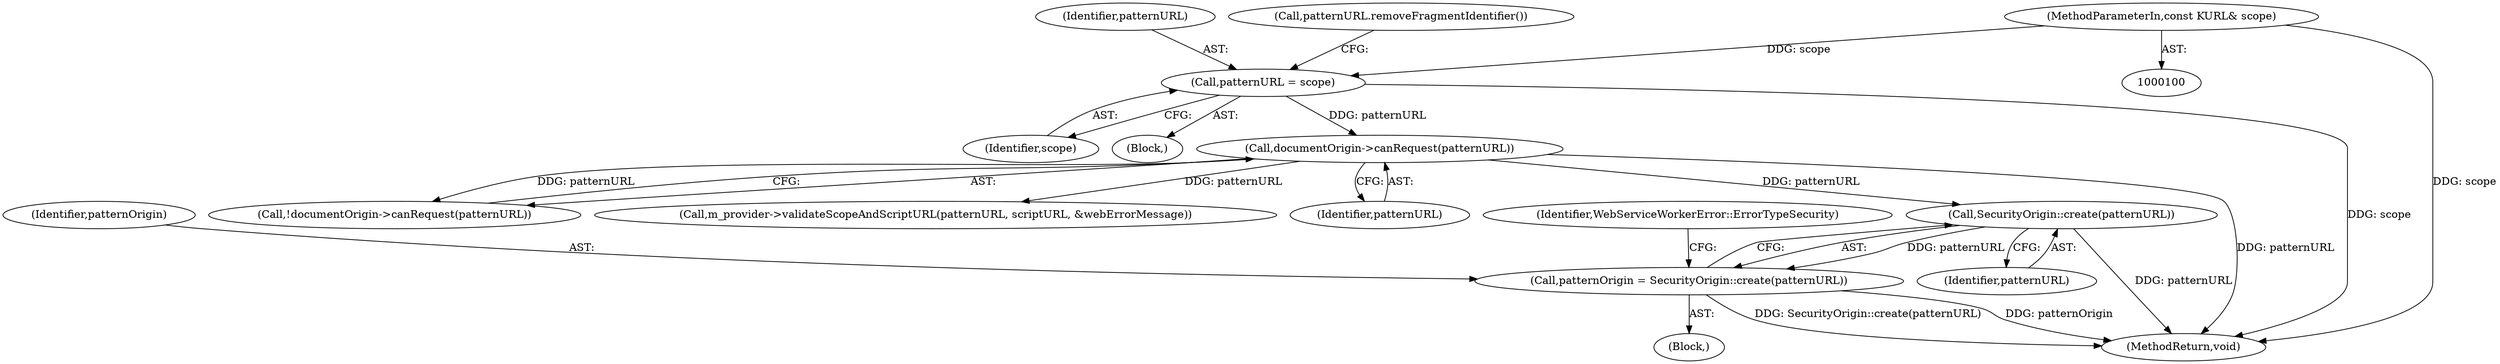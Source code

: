digraph "0_Chrome_5289a5d4c98681e9a0f2d28da0c7aa35e282db57@API" {
"1000208" [label="(Call,SecurityOrigin::create(patternURL))"];
"1000202" [label="(Call,documentOrigin->canRequest(patternURL))"];
"1000196" [label="(Call,patternURL = scope)"];
"1000103" [label="(MethodParameterIn,const KURL& scope)"];
"1000206" [label="(Call,patternOrigin = SecurityOrigin::create(patternURL))"];
"1000201" [label="(Call,!documentOrigin->canRequest(patternURL))"];
"1000197" [label="(Identifier,patternURL)"];
"1000206" [label="(Call,patternOrigin = SecurityOrigin::create(patternURL))"];
"1000284" [label="(MethodReturn,void)"];
"1000242" [label="(Call,m_provider->validateScopeAndScriptURL(patternURL, scriptURL, &webErrorMessage))"];
"1000207" [label="(Identifier,patternOrigin)"];
"1000198" [label="(Identifier,scope)"];
"1000196" [label="(Call,patternURL = scope)"];
"1000204" [label="(Block,)"];
"1000209" [label="(Identifier,patternURL)"];
"1000105" [label="(Block,)"];
"1000103" [label="(MethodParameterIn,const KURL& scope)"];
"1000208" [label="(Call,SecurityOrigin::create(patternURL))"];
"1000199" [label="(Call,patternURL.removeFragmentIdentifier())"];
"1000202" [label="(Call,documentOrigin->canRequest(patternURL))"];
"1000203" [label="(Identifier,patternURL)"];
"1000212" [label="(Identifier,WebServiceWorkerError::ErrorTypeSecurity)"];
"1000208" -> "1000206"  [label="AST: "];
"1000208" -> "1000209"  [label="CFG: "];
"1000209" -> "1000208"  [label="AST: "];
"1000206" -> "1000208"  [label="CFG: "];
"1000208" -> "1000284"  [label="DDG: patternURL"];
"1000208" -> "1000206"  [label="DDG: patternURL"];
"1000202" -> "1000208"  [label="DDG: patternURL"];
"1000202" -> "1000201"  [label="AST: "];
"1000202" -> "1000203"  [label="CFG: "];
"1000203" -> "1000202"  [label="AST: "];
"1000201" -> "1000202"  [label="CFG: "];
"1000202" -> "1000284"  [label="DDG: patternURL"];
"1000202" -> "1000201"  [label="DDG: patternURL"];
"1000196" -> "1000202"  [label="DDG: patternURL"];
"1000202" -> "1000242"  [label="DDG: patternURL"];
"1000196" -> "1000105"  [label="AST: "];
"1000196" -> "1000198"  [label="CFG: "];
"1000197" -> "1000196"  [label="AST: "];
"1000198" -> "1000196"  [label="AST: "];
"1000199" -> "1000196"  [label="CFG: "];
"1000196" -> "1000284"  [label="DDG: scope"];
"1000103" -> "1000196"  [label="DDG: scope"];
"1000103" -> "1000100"  [label="AST: "];
"1000103" -> "1000284"  [label="DDG: scope"];
"1000206" -> "1000204"  [label="AST: "];
"1000207" -> "1000206"  [label="AST: "];
"1000212" -> "1000206"  [label="CFG: "];
"1000206" -> "1000284"  [label="DDG: SecurityOrigin::create(patternURL)"];
"1000206" -> "1000284"  [label="DDG: patternOrigin"];
}
